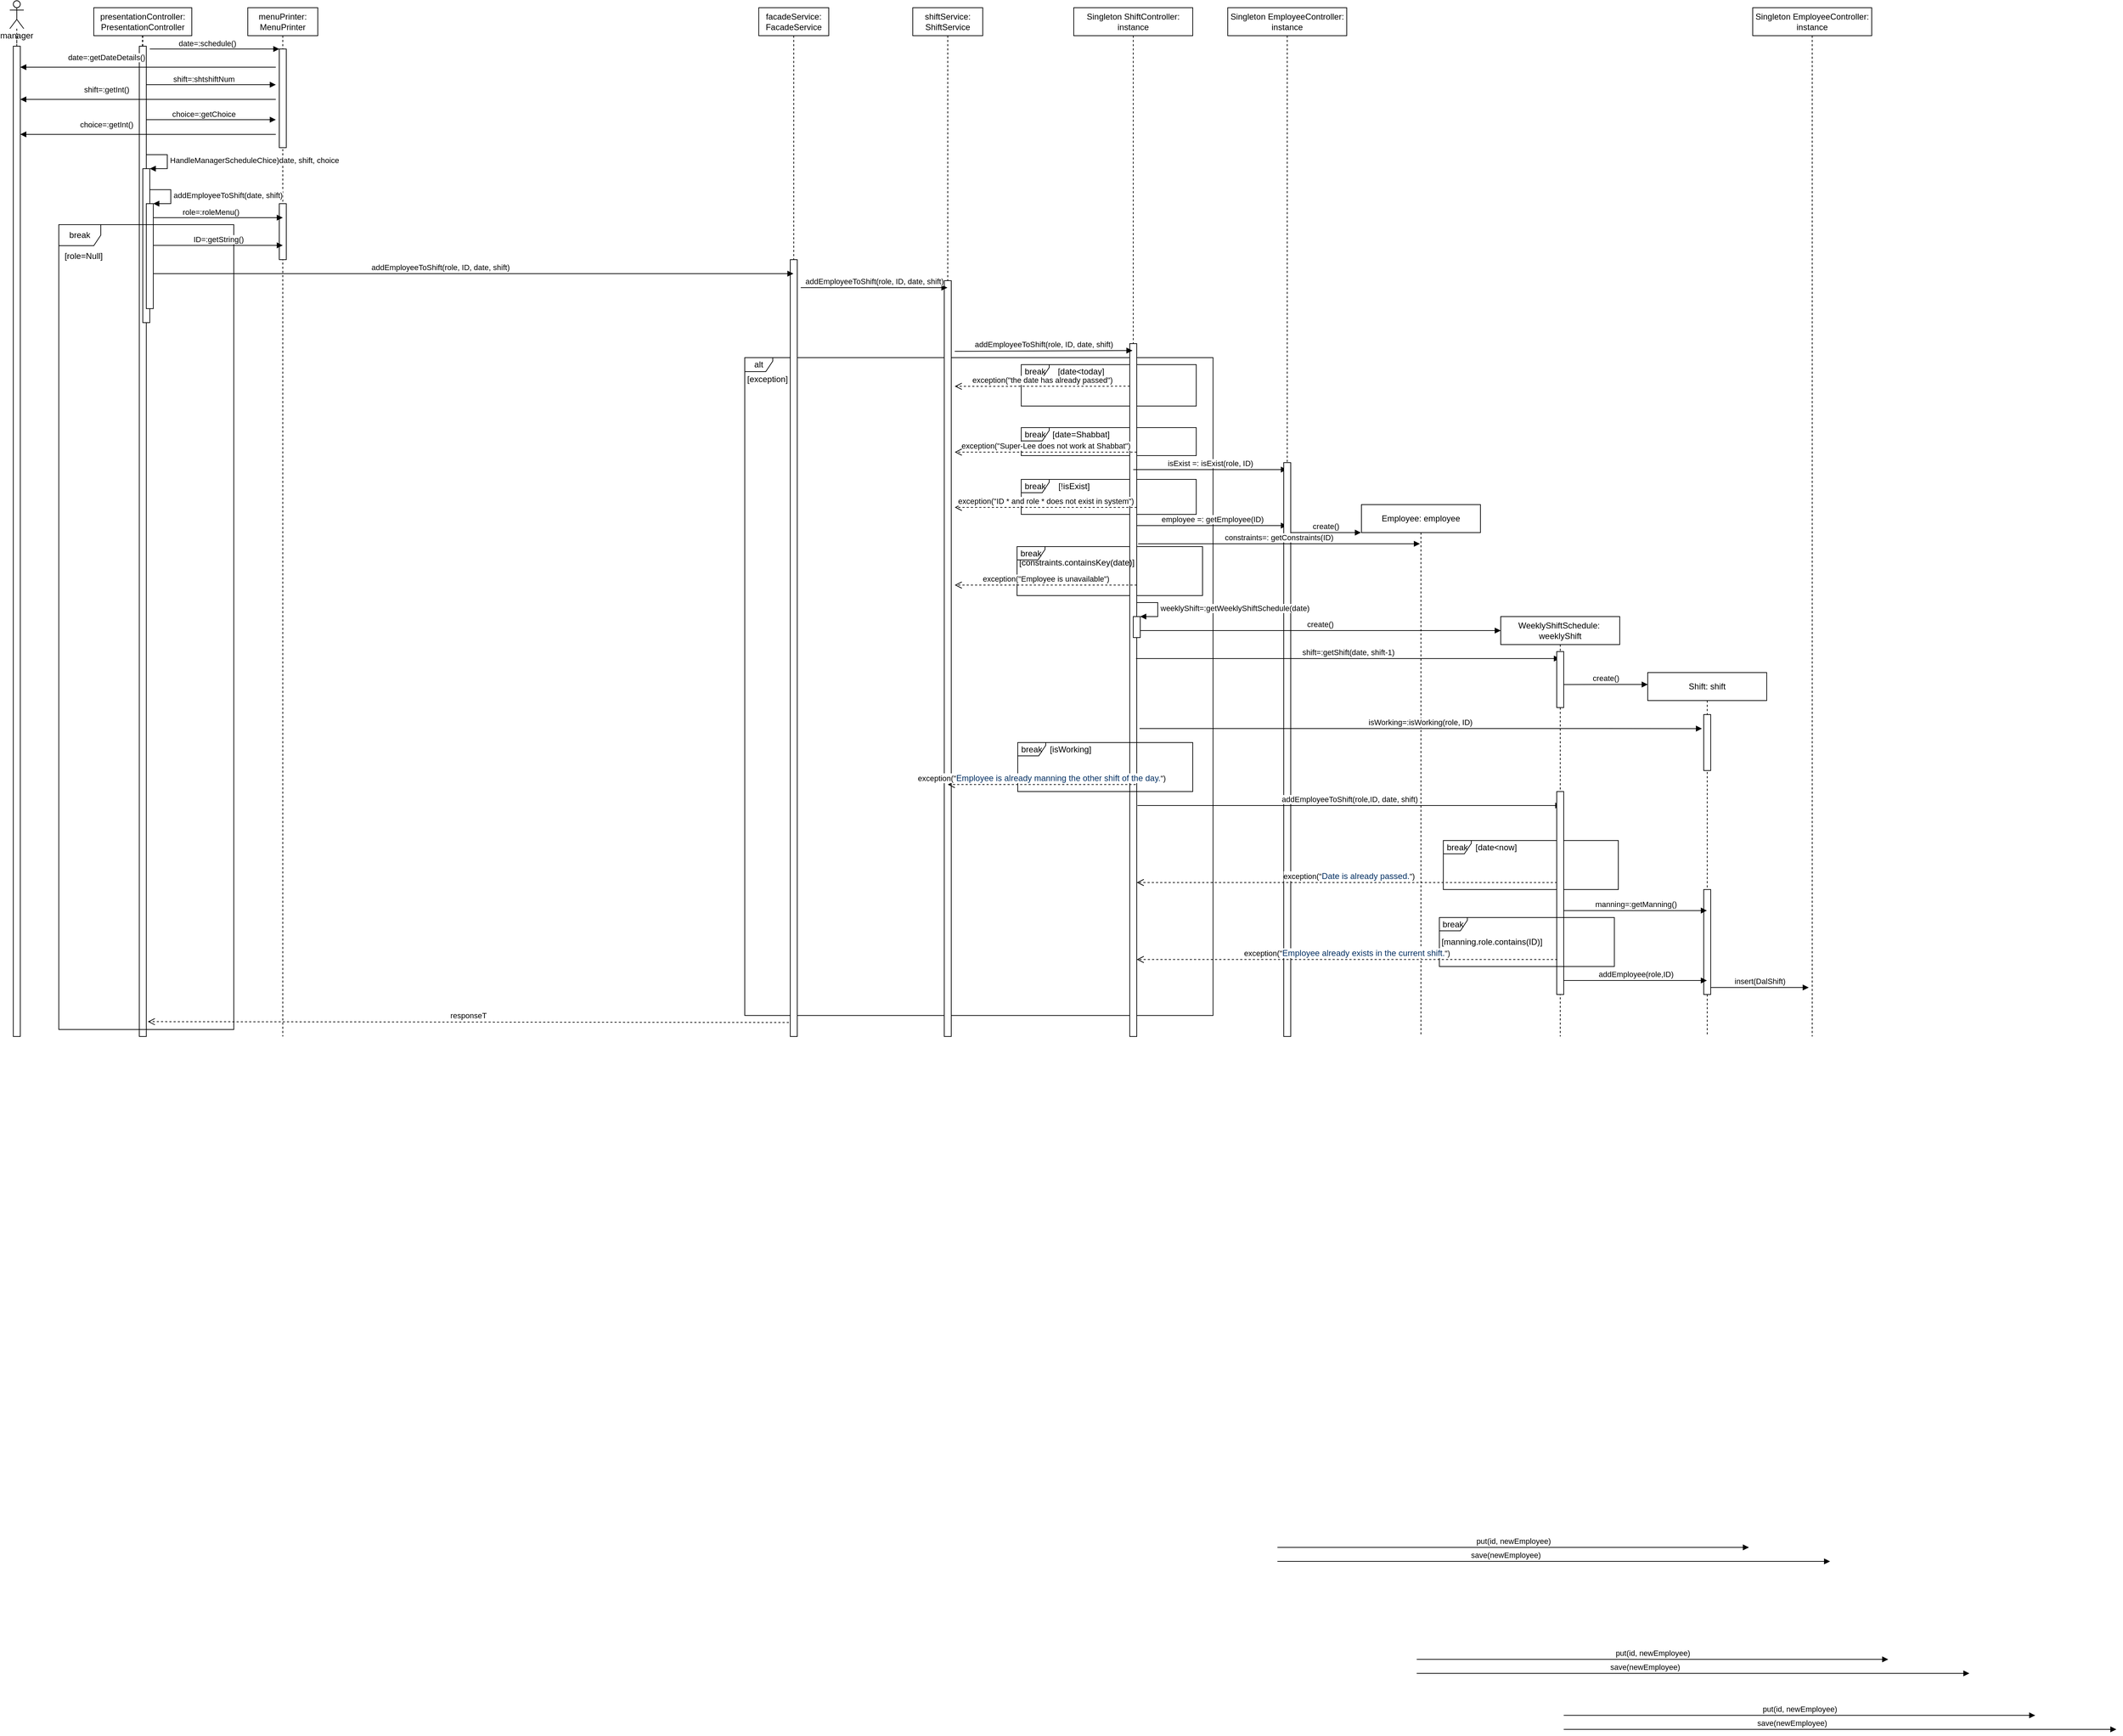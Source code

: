 <mxfile version="14.7.6" type="github"><diagram id="QsEkxKzfpSg2MEQ44GEc" name="Page-1"><mxGraphModel dx="1347" dy="949" grid="1" gridSize="10" guides="1" tooltips="1" connect="1" arrows="1" fold="1" page="0" pageScale="1" pageWidth="850" pageHeight="1100" math="0" shadow="0"><root><mxCell id="0"/><mxCell id="1" parent="0"/><mxCell id="zgLPppWvpR13mUtz7S9A-81" value="alt" style="shape=umlFrame;whiteSpace=wrap;html=1;width=40;height=20;" parent="1" vertex="1"><mxGeometry x="940" y="550" width="669" height="940" as="geometry"/></mxCell><mxCell id="zgLPppWvpR13mUtz7S9A-91" value="break" style="shape=umlFrame;whiteSpace=wrap;html=1;width=40;height=19;" parent="1" vertex="1"><mxGeometry x="1329" y="820" width="265" height="70" as="geometry"/></mxCell><mxCell id="zgLPppWvpR13mUtz7S9A-96" value="break" style="shape=umlFrame;whiteSpace=wrap;html=1;width=40;height=19;" parent="1" vertex="1"><mxGeometry x="1335" y="724" width="250" height="50" as="geometry"/></mxCell><mxCell id="zgLPppWvpR13mUtz7S9A-86" value="break" style="shape=umlFrame;whiteSpace=wrap;html=1;width=40;height=19;" parent="1" vertex="1"><mxGeometry x="1335" y="650" width="250" height="40" as="geometry"/></mxCell><mxCell id="zgLPppWvpR13mUtz7S9A-83" value="break" style="shape=umlFrame;whiteSpace=wrap;html=1;width=40;height=19;" parent="1" vertex="1"><mxGeometry x="1335" y="560" width="250" height="59.21" as="geometry"/></mxCell><mxCell id="zgLPppWvpR13mUtz7S9A-66" value="manager" style="shape=umlLifeline;participant=umlActor;perimeter=lifelinePerimeter;whiteSpace=wrap;html=1;container=1;collapsible=0;recursiveResize=0;verticalAlign=top;spacingTop=36;outlineConnect=0;" parent="1" vertex="1"><mxGeometry x="-110" y="40" width="20" height="800" as="geometry"/></mxCell><mxCell id="zgLPppWvpR13mUtz7S9A-65" value="presentationController:&lt;br&gt;PresentationController" style="shape=umlLifeline;perimeter=lifelinePerimeter;whiteSpace=wrap;html=1;container=1;collapsible=0;recursiveResize=0;outlineConnect=0;" parent="1" vertex="1"><mxGeometry x="10" y="50" width="140" height="790" as="geometry"/></mxCell><mxCell id="zgLPppWvpR13mUtz7S9A-64" value="menuPrinter:&lt;br&gt;MenuPrinter" style="shape=umlLifeline;perimeter=lifelinePerimeter;whiteSpace=wrap;html=1;container=1;collapsible=0;recursiveResize=0;outlineConnect=0;" parent="1" vertex="1"><mxGeometry x="230" y="50" width="100" height="1470" as="geometry"/></mxCell><mxCell id="zgLPppWvpR13mUtz7S9A-3" value="" style="endArrow=none;dashed=1;html=1;entryX=0.5;entryY=1;entryDx=0;entryDy=0;" parent="1" source="zgLPppWvpR13mUtz7S9A-14" edge="1"><mxGeometry width="50" height="50" relative="1" as="geometry"><mxPoint x="-100" y="568.4" as="sourcePoint"/><mxPoint x="-100" y="90" as="targetPoint"/></mxGeometry></mxCell><mxCell id="zgLPppWvpR13mUtz7S9A-10" value="" style="endArrow=none;dashed=1;html=1;entryX=0.5;entryY=1;entryDx=0;entryDy=0;" parent="1" source="zgLPppWvpR13mUtz7S9A-16" edge="1"><mxGeometry width="50" height="50" relative="1" as="geometry"><mxPoint x="79.5" y="568.4" as="sourcePoint"/><mxPoint x="79.5" y="90" as="targetPoint"/></mxGeometry></mxCell><mxCell id="zgLPppWvpR13mUtz7S9A-14" value="" style="html=1;points=[];perimeter=orthogonalPerimeter;" parent="1" vertex="1"><mxGeometry x="-105" y="105" width="10" height="1415" as="geometry"/></mxCell><mxCell id="zgLPppWvpR13mUtz7S9A-16" value="" style="html=1;points=[];perimeter=orthogonalPerimeter;" parent="1" vertex="1"><mxGeometry x="75" y="105" width="10" height="1415" as="geometry"/></mxCell><mxCell id="zgLPppWvpR13mUtz7S9A-22" value="" style="html=1;points=[];perimeter=orthogonalPerimeter;" parent="1" vertex="1"><mxGeometry x="275" y="109" width="10" height="141" as="geometry"/></mxCell><mxCell id="zgLPppWvpR13mUtz7S9A-23" value="" style="html=1;verticalAlign=bottom;endArrow=block;entryX=0;entryY=0;" parent="1" target="zgLPppWvpR13mUtz7S9A-22" edge="1"><mxGeometry relative="1" as="geometry"><mxPoint x="90" y="109" as="sourcePoint"/></mxGeometry></mxCell><mxCell id="Tm_WAI8Zphne7SwSvi-d-1" value="date=:schedule()" style="edgeLabel;html=1;align=center;verticalAlign=middle;resizable=0;points=[];" vertex="1" connectable="0" parent="zgLPppWvpR13mUtz7S9A-23"><mxGeometry x="-0.121" y="8" relative="1" as="geometry"><mxPoint as="offset"/></mxGeometry></mxCell><mxCell id="zgLPppWvpR13mUtz7S9A-29" value="date=:getDateDetails()" style="html=1;verticalAlign=bottom;endArrow=block;entryX=1;entryY=0;" parent="1" edge="1"><mxGeometry x="0.33" y="-5" relative="1" as="geometry"><mxPoint x="270" y="135" as="sourcePoint"/><mxPoint x="-95" y="135" as="targetPoint"/><mxPoint as="offset"/></mxGeometry></mxCell><mxCell id="zgLPppWvpR13mUtz7S9A-67" value="facadeService:&lt;br&gt;FacadeService" style="shape=umlLifeline;perimeter=lifelinePerimeter;whiteSpace=wrap;html=1;container=1;collapsible=0;recursiveResize=0;outlineConnect=0;" parent="1" vertex="1"><mxGeometry x="960" y="50" width="100" height="1470" as="geometry"/></mxCell><mxCell id="zgLPppWvpR13mUtz7S9A-68" value="" style="html=1;points=[];perimeter=orthogonalPerimeter;" parent="zgLPppWvpR13mUtz7S9A-67" vertex="1"><mxGeometry x="45" y="360" width="10" height="1110" as="geometry"/></mxCell><mxCell id="zgLPppWvpR13mUtz7S9A-69" value="addEmployeeToShift(role, ID, date, shift)" style="html=1;verticalAlign=bottom;endArrow=block;" parent="1" target="zgLPppWvpR13mUtz7S9A-67" edge="1"><mxGeometry relative="1" as="geometry"><mxPoint x="180" y="430" as="sourcePoint"/><Array as="points"><mxPoint x="90" y="430"/></Array></mxGeometry></mxCell><mxCell id="zgLPppWvpR13mUtz7S9A-70" value="responseT" style="html=1;verticalAlign=bottom;endArrow=open;dashed=1;endSize=8;entryX=1.218;entryY=0.985;entryDx=0;entryDy=0;entryPerimeter=0;" parent="1" target="zgLPppWvpR13mUtz7S9A-16" edge="1"><mxGeometry relative="1" as="geometry"><mxPoint x="90" y="752" as="targetPoint"/><Array as="points"/><mxPoint x="1003" y="1500" as="sourcePoint"/></mxGeometry></mxCell><mxCell id="zgLPppWvpR13mUtz7S9A-71" value="shiftService:&lt;br&gt;ShiftService" style="shape=umlLifeline;perimeter=lifelinePerimeter;whiteSpace=wrap;html=1;container=1;collapsible=0;recursiveResize=0;outlineConnect=0;" parent="1" vertex="1"><mxGeometry x="1180" y="50" width="100" height="1470" as="geometry"/></mxCell><mxCell id="zgLPppWvpR13mUtz7S9A-75" value="" style="html=1;points=[];perimeter=orthogonalPerimeter;" parent="zgLPppWvpR13mUtz7S9A-71" vertex="1"><mxGeometry x="45" y="390" width="10" height="1080" as="geometry"/></mxCell><mxCell id="zgLPppWvpR13mUtz7S9A-73" value="Singleton ShiftController: instance" style="shape=umlLifeline;perimeter=lifelinePerimeter;whiteSpace=wrap;html=1;container=1;collapsible=0;recursiveResize=0;outlineConnect=0;" parent="1" vertex="1"><mxGeometry x="1410" y="50" width="170" height="1470" as="geometry"/></mxCell><mxCell id="zgLPppWvpR13mUtz7S9A-78" value="" style="html=1;points=[];perimeter=orthogonalPerimeter;" parent="zgLPppWvpR13mUtz7S9A-73" vertex="1"><mxGeometry x="80" y="480" width="10" height="990" as="geometry"/></mxCell><mxCell id="zgLPppWvpR13mUtz7S9A-79" value="addEmployeeToShift(role, ID, date, shift)" style="html=1;verticalAlign=bottom;endArrow=block;entryX=0.383;entryY=0.01;entryDx=0;entryDy=0;entryPerimeter=0;" parent="1" target="zgLPppWvpR13mUtz7S9A-78" edge="1"><mxGeometry relative="1" as="geometry"><mxPoint x="1240" y="541" as="sourcePoint"/></mxGeometry></mxCell><mxCell id="zgLPppWvpR13mUtz7S9A-82" value="[exception]" style="text;html=1;align=center;verticalAlign=middle;resizable=0;points=[];autosize=1;" parent="1" vertex="1"><mxGeometry x="937" y="570.79" width="70" height="20" as="geometry"/></mxCell><mxCell id="zgLPppWvpR13mUtz7S9A-84" value="[date&amp;lt;today]" style="text;html=1;align=center;verticalAlign=middle;resizable=0;points=[];autosize=1;" parent="1" vertex="1"><mxGeometry x="1380" y="560" width="80" height="20" as="geometry"/></mxCell><mxCell id="zgLPppWvpR13mUtz7S9A-87" value="[date=Shabbat]" style="text;html=1;align=center;verticalAlign=middle;resizable=0;points=[];autosize=1;" parent="1" vertex="1"><mxGeometry x="1370" y="650" width="100" height="20" as="geometry"/></mxCell><mxCell id="zgLPppWvpR13mUtz7S9A-88" value="exception(&quot;Super-Lee does not work at Shabbat&quot;)" style="html=1;verticalAlign=bottom;endArrow=open;dashed=1;endSize=8;" parent="1" edge="1"><mxGeometry relative="1" as="geometry"><mxPoint x="1500" y="685" as="sourcePoint"/><mxPoint x="1240" y="685" as="targetPoint"/></mxGeometry></mxCell><mxCell id="zgLPppWvpR13mUtz7S9A-92" value="exception(&quot;Employee is unavailable&quot;)" style="html=1;verticalAlign=bottom;endArrow=open;dashed=1;endSize=8;" parent="1" edge="1"><mxGeometry relative="1" as="geometry"><mxPoint x="1500" y="875" as="sourcePoint"/><mxPoint x="1240" y="875" as="targetPoint"/></mxGeometry></mxCell><mxCell id="zgLPppWvpR13mUtz7S9A-93" value="[constraints.containsKey(date)]" style="text;html=1;align=center;verticalAlign=middle;resizable=0;points=[];autosize=1;" parent="1" vertex="1"><mxGeometry x="1324" y="833" width="180" height="20" as="geometry"/></mxCell><mxCell id="zgLPppWvpR13mUtz7S9A-97" value="[!isExist]" style="text;html=1;align=center;verticalAlign=middle;resizable=0;points=[];autosize=1;" parent="1" vertex="1"><mxGeometry x="1380" y="724" width="60" height="20" as="geometry"/></mxCell><mxCell id="zgLPppWvpR13mUtz7S9A-98" value="exception(&quot;ID * and role * does not exist in system&quot;)" style="html=1;verticalAlign=bottom;endArrow=open;dashed=1;endSize=8;" parent="1" edge="1"><mxGeometry relative="1" as="geometry"><mxPoint x="1500" y="764" as="sourcePoint"/><mxPoint x="1240" y="764" as="targetPoint"/></mxGeometry></mxCell><mxCell id="zgLPppWvpR13mUtz7S9A-107" value="Singleton EmployeeController: instance" style="shape=umlLifeline;perimeter=lifelinePerimeter;whiteSpace=wrap;html=1;container=1;collapsible=0;recursiveResize=0;outlineConnect=0;" parent="1" vertex="1"><mxGeometry x="1630" y="50" width="170" height="1470" as="geometry"/></mxCell><mxCell id="zgLPppWvpR13mUtz7S9A-114" value="isExist =: isExist(role, ID)" style="html=1;verticalAlign=bottom;endArrow=block;" parent="1" source="zgLPppWvpR13mUtz7S9A-73" target="zgLPppWvpR13mUtz7S9A-107" edge="1"><mxGeometry width="80" relative="1" as="geometry"><mxPoint x="1460" y="700" as="sourcePoint"/><mxPoint x="1540" y="700" as="targetPoint"/><Array as="points"><mxPoint x="1600" y="710"/><mxPoint x="1670" y="710"/></Array></mxGeometry></mxCell><mxCell id="zgLPppWvpR13mUtz7S9A-141" value="break" style="shape=umlFrame;whiteSpace=wrap;html=1;width=40;height=19;" parent="1" vertex="1"><mxGeometry x="1330" y="1100" width="250" height="70" as="geometry"/></mxCell><mxCell id="zgLPppWvpR13mUtz7S9A-142" value="exception(&quot;&lt;span style=&quot;color: rgb(3 , 47 , 98) ; font-family: , &amp;#34;consolas&amp;#34; , &amp;#34;liberation mono&amp;#34; , &amp;#34;menlo&amp;#34; , monospace ; font-size: 12px&quot;&gt;Employee is already manning the other shift of the day.&lt;/span&gt;&quot;)" style="html=1;verticalAlign=bottom;endArrow=open;dashed=1;endSize=8;" parent="1" edge="1"><mxGeometry relative="1" as="geometry"><mxPoint x="1498.5" y="1160" as="sourcePoint"/><mxPoint x="1230" y="1160" as="targetPoint"/></mxGeometry></mxCell><mxCell id="zgLPppWvpR13mUtz7S9A-143" value="[isWorking]" style="text;html=1;align=center;verticalAlign=middle;resizable=0;points=[];autosize=1;" parent="1" vertex="1"><mxGeometry x="1370" y="1100" width="70" height="20" as="geometry"/></mxCell><mxCell id="Tm_WAI8Zphne7SwSvi-d-6" value="" style="html=1;points=[];perimeter=orthogonalPerimeter;" vertex="1" parent="1"><mxGeometry x="80" y="280" width="10" height="220" as="geometry"/></mxCell><mxCell id="Tm_WAI8Zphne7SwSvi-d-7" value="HandleManagerScheduleChice)date, shift, choice" style="edgeStyle=orthogonalEdgeStyle;html=1;align=left;spacingLeft=2;endArrow=block;rounded=0;entryX=1;entryY=0;" edge="1" target="Tm_WAI8Zphne7SwSvi-d-6" parent="1"><mxGeometry relative="1" as="geometry"><mxPoint x="85" y="260" as="sourcePoint"/><Array as="points"><mxPoint x="115" y="260"/></Array></mxGeometry></mxCell><mxCell id="Tm_WAI8Zphne7SwSvi-d-8" value="shift=:getInt()" style="html=1;verticalAlign=bottom;endArrow=block;entryX=1;entryY=0;" edge="1" parent="1"><mxGeometry x="0.33" y="-5" relative="1" as="geometry"><mxPoint x="270" y="181" as="sourcePoint"/><mxPoint x="-95" y="181" as="targetPoint"/><mxPoint as="offset"/></mxGeometry></mxCell><mxCell id="Tm_WAI8Zphne7SwSvi-d-9" value="" style="html=1;verticalAlign=bottom;endArrow=block;entryX=0;entryY=0;" edge="1" parent="1"><mxGeometry relative="1" as="geometry"><mxPoint x="85" y="160" as="sourcePoint"/><mxPoint x="270" y="160.0" as="targetPoint"/></mxGeometry></mxCell><mxCell id="Tm_WAI8Zphne7SwSvi-d-10" value="shift=:shtshiftNum" style="edgeLabel;html=1;align=center;verticalAlign=middle;resizable=0;points=[];" vertex="1" connectable="0" parent="Tm_WAI8Zphne7SwSvi-d-9"><mxGeometry x="-0.121" y="8" relative="1" as="geometry"><mxPoint as="offset"/></mxGeometry></mxCell><mxCell id="Tm_WAI8Zphne7SwSvi-d-12" value="choice=:getInt()" style="html=1;verticalAlign=bottom;endArrow=block;entryX=1;entryY=0;" edge="1" parent="1"><mxGeometry x="0.33" y="-5" relative="1" as="geometry"><mxPoint x="270" y="231" as="sourcePoint"/><mxPoint x="-95" y="231" as="targetPoint"/><mxPoint as="offset"/></mxGeometry></mxCell><mxCell id="Tm_WAI8Zphne7SwSvi-d-13" value="" style="html=1;verticalAlign=bottom;endArrow=block;entryX=0;entryY=0;" edge="1" parent="1"><mxGeometry relative="1" as="geometry"><mxPoint x="85" y="210" as="sourcePoint"/><mxPoint x="270" y="210.0" as="targetPoint"/></mxGeometry></mxCell><mxCell id="Tm_WAI8Zphne7SwSvi-d-14" value="choice=:getChoice" style="edgeLabel;html=1;align=center;verticalAlign=middle;resizable=0;points=[];" vertex="1" connectable="0" parent="Tm_WAI8Zphne7SwSvi-d-13"><mxGeometry x="-0.121" y="8" relative="1" as="geometry"><mxPoint as="offset"/></mxGeometry></mxCell><mxCell id="Tm_WAI8Zphne7SwSvi-d-16" value="" style="html=1;points=[];perimeter=orthogonalPerimeter;" vertex="1" parent="1"><mxGeometry x="85" y="330" width="10" height="150" as="geometry"/></mxCell><mxCell id="Tm_WAI8Zphne7SwSvi-d-17" value="addEmployeeToShift(date, shift)" style="edgeStyle=orthogonalEdgeStyle;html=1;align=left;spacingLeft=2;endArrow=block;rounded=0;entryX=1;entryY=0;" edge="1" target="Tm_WAI8Zphne7SwSvi-d-16" parent="1"><mxGeometry relative="1" as="geometry"><mxPoint x="90" y="310" as="sourcePoint"/><Array as="points"><mxPoint x="120" y="310"/></Array></mxGeometry></mxCell><mxCell id="Tm_WAI8Zphne7SwSvi-d-18" value="" style="html=1;points=[];perimeter=orthogonalPerimeter;" vertex="1" parent="1"><mxGeometry x="275" y="330" width="10" height="80" as="geometry"/></mxCell><mxCell id="Tm_WAI8Zphne7SwSvi-d-19" value="ro" style="html=1;verticalAlign=bottom;endArrow=block;" edge="1" parent="1"><mxGeometry relative="1" as="geometry"><mxPoint x="95" y="350" as="sourcePoint"/><mxPoint x="280" y="350" as="targetPoint"/></mxGeometry></mxCell><mxCell id="Tm_WAI8Zphne7SwSvi-d-20" value="role=:roleMenu()" style="edgeLabel;html=1;align=center;verticalAlign=middle;resizable=0;points=[];" vertex="1" connectable="0" parent="Tm_WAI8Zphne7SwSvi-d-19"><mxGeometry x="-0.121" y="8" relative="1" as="geometry"><mxPoint as="offset"/></mxGeometry></mxCell><mxCell id="Tm_WAI8Zphne7SwSvi-d-21" value="break" style="shape=umlFrame;whiteSpace=wrap;html=1;" vertex="1" parent="1"><mxGeometry x="-40" y="360" width="250" height="1150" as="geometry"/></mxCell><mxCell id="Tm_WAI8Zphne7SwSvi-d-22" value="[role=Null]" style="text;html=1;align=center;verticalAlign=middle;resizable=0;points=[];autosize=1;strokeColor=none;" vertex="1" parent="1"><mxGeometry x="-40" y="395" width="70" height="20" as="geometry"/></mxCell><mxCell id="Tm_WAI8Zphne7SwSvi-d-23" value="ID=:getString()" style="html=1;verticalAlign=bottom;endArrow=block;" edge="1" parent="1"><mxGeometry relative="1" as="geometry"><mxPoint x="95" y="389.58" as="sourcePoint"/><mxPoint x="280" y="389.58" as="targetPoint"/></mxGeometry></mxCell><mxCell id="Tm_WAI8Zphne7SwSvi-d-25" value="addEmployeeToShift(role, ID, date, shift)" style="html=1;verticalAlign=bottom;endArrow=block;" edge="1" parent="1" target="zgLPppWvpR13mUtz7S9A-71"><mxGeometry relative="1" as="geometry"><mxPoint x="1020" y="450" as="sourcePoint"/><mxPoint x="1176.97" y="450" as="targetPoint"/><Array as="points"/></mxGeometry></mxCell><mxCell id="Tm_WAI8Zphne7SwSvi-d-26" value="exception(&quot;the date has already passed&quot;)" style="html=1;verticalAlign=bottom;endArrow=open;dashed=1;endSize=8;" edge="1" parent="1"><mxGeometry relative="1" as="geometry"><mxPoint x="1490" y="590.79" as="sourcePoint"/><mxPoint x="1240" y="591" as="targetPoint"/></mxGeometry></mxCell><mxCell id="Tm_WAI8Zphne7SwSvi-d-28" value="employee =: getEmployee(ID)" style="html=1;verticalAlign=bottom;endArrow=block;" edge="1" parent="1" target="zgLPppWvpR13mUtz7S9A-107"><mxGeometry width="80" relative="1" as="geometry"><mxPoint x="1500" y="790" as="sourcePoint"/><mxPoint x="1724.5" y="720" as="targetPoint"/><Array as="points"><mxPoint x="1610" y="790"/><mxPoint x="1690" y="790"/></Array></mxGeometry></mxCell><mxCell id="Tm_WAI8Zphne7SwSvi-d-30" value="Employee: employee" style="shape=umlLifeline;perimeter=lifelinePerimeter;whiteSpace=wrap;html=1;container=1;collapsible=0;recursiveResize=0;outlineConnect=0;" vertex="1" parent="1"><mxGeometry x="1821" y="760" width="170" height="760" as="geometry"/></mxCell><mxCell id="Tm_WAI8Zphne7SwSvi-d-31" value="put(id, newEmployee)" style="html=1;verticalAlign=bottom;endArrow=block;" edge="1" parent="Tm_WAI8Zphne7SwSvi-d-30"><mxGeometry width="80" relative="1" as="geometry"><mxPoint x="-120.0" y="1490" as="sourcePoint"/><mxPoint x="553.553" y="1490" as="targetPoint"/></mxGeometry></mxCell><mxCell id="Tm_WAI8Zphne7SwSvi-d-32" value="save(newEmployee)" style="html=1;verticalAlign=bottom;endArrow=block;" edge="1" parent="Tm_WAI8Zphne7SwSvi-d-30"><mxGeometry x="-0.175" width="80" relative="1" as="geometry"><mxPoint x="-120.0" y="1510" as="sourcePoint"/><mxPoint x="669.5" y="1510" as="targetPoint"/><mxPoint as="offset"/></mxGeometry></mxCell><mxCell id="Tm_WAI8Zphne7SwSvi-d-37" value="WeeklyShiftSchedule:&amp;nbsp;&lt;br&gt;weeklyShift" style="shape=umlLifeline;perimeter=lifelinePerimeter;whiteSpace=wrap;html=1;container=1;collapsible=0;recursiveResize=0;outlineConnect=0;" vertex="1" parent="1"><mxGeometry x="2020" y="920" width="170" height="600" as="geometry"/></mxCell><mxCell id="Tm_WAI8Zphne7SwSvi-d-38" value="put(id, newEmployee)" style="html=1;verticalAlign=bottom;endArrow=block;" edge="1" parent="Tm_WAI8Zphne7SwSvi-d-37"><mxGeometry width="80" relative="1" as="geometry"><mxPoint x="-120.0" y="1490" as="sourcePoint"/><mxPoint x="553.553" y="1490" as="targetPoint"/></mxGeometry></mxCell><mxCell id="Tm_WAI8Zphne7SwSvi-d-39" value="save(newEmployee)" style="html=1;verticalAlign=bottom;endArrow=block;" edge="1" parent="Tm_WAI8Zphne7SwSvi-d-37"><mxGeometry x="-0.175" width="80" relative="1" as="geometry"><mxPoint x="-120.0" y="1510" as="sourcePoint"/><mxPoint x="669.5" y="1510" as="targetPoint"/><mxPoint as="offset"/></mxGeometry></mxCell><mxCell id="Tm_WAI8Zphne7SwSvi-d-40" value="" style="html=1;points=[];perimeter=orthogonalPerimeter;" vertex="1" parent="1"><mxGeometry x="1495" y="920" width="10" height="30" as="geometry"/></mxCell><mxCell id="Tm_WAI8Zphne7SwSvi-d-42" value="" style="html=1;points=[];perimeter=orthogonalPerimeter;" vertex="1" parent="1"><mxGeometry x="1710" y="700" width="10" height="820" as="geometry"/></mxCell><mxCell id="Tm_WAI8Zphne7SwSvi-d-29" value="constraints=: getConstraints(ID)" style="html=1;verticalAlign=bottom;endArrow=block;" edge="1" parent="1"><mxGeometry width="80" relative="1" as="geometry"><mxPoint x="1501.997" y="816" as="sourcePoint"/><mxPoint x="1904.5" y="816" as="targetPoint"/><Array as="points"><mxPoint x="1617.33" y="816"/><mxPoint x="1697.33" y="816"/></Array></mxGeometry></mxCell><mxCell id="Tm_WAI8Zphne7SwSvi-d-41" value="weeklyShift=:getWeeklyShiftSchedule(date)" style="edgeStyle=orthogonalEdgeStyle;html=1;align=left;spacingLeft=2;endArrow=block;rounded=0;entryX=1;entryY=0;" edge="1" target="Tm_WAI8Zphne7SwSvi-d-40" parent="1"><mxGeometry relative="1" as="geometry"><mxPoint x="1500" y="900" as="sourcePoint"/><Array as="points"><mxPoint x="1530" y="900"/></Array></mxGeometry></mxCell><mxCell id="Tm_WAI8Zphne7SwSvi-d-43" value="create()" style="html=1;verticalAlign=bottom;endArrow=block;" edge="1" parent="1"><mxGeometry width="80" relative="1" as="geometry"><mxPoint x="1504.997" y="940" as="sourcePoint"/><mxPoint x="2020" y="940" as="targetPoint"/><Array as="points"><mxPoint x="1620.33" y="940"/><mxPoint x="1700.33" y="940"/></Array></mxGeometry></mxCell><mxCell id="Tm_WAI8Zphne7SwSvi-d-44" value="create()" style="html=1;verticalAlign=bottom;endArrow=block;" edge="1" parent="1"><mxGeometry width="80" relative="1" as="geometry"><mxPoint x="1720" y="800" as="sourcePoint"/><mxPoint x="1820.25" y="800" as="targetPoint"/><Array as="points"/></mxGeometry></mxCell><mxCell id="Tm_WAI8Zphne7SwSvi-d-45" value="shift=:getShift(date, shift-1)" style="html=1;verticalAlign=bottom;endArrow=block;" edge="1" parent="1" target="Tm_WAI8Zphne7SwSvi-d-37"><mxGeometry width="80" relative="1" as="geometry"><mxPoint x="1498.997" y="980" as="sourcePoint"/><mxPoint x="2014" y="980" as="targetPoint"/><Array as="points"><mxPoint x="1614.33" y="980"/><mxPoint x="1694.33" y="980"/></Array></mxGeometry></mxCell><mxCell id="Tm_WAI8Zphne7SwSvi-d-46" value="" style="html=1;points=[];perimeter=orthogonalPerimeter;" vertex="1" parent="1"><mxGeometry x="2100" y="970" width="10" height="80" as="geometry"/></mxCell><mxCell id="Tm_WAI8Zphne7SwSvi-d-47" value="Shift:&amp;nbsp;shift" style="shape=umlLifeline;perimeter=lifelinePerimeter;whiteSpace=wrap;html=1;container=1;collapsible=0;recursiveResize=0;outlineConnect=0;" vertex="1" parent="1"><mxGeometry x="2230" y="1000" width="170" height="520" as="geometry"/></mxCell><mxCell id="Tm_WAI8Zphne7SwSvi-d-48" value="put(id, newEmployee)" style="html=1;verticalAlign=bottom;endArrow=block;" edge="1" parent="Tm_WAI8Zphne7SwSvi-d-47"><mxGeometry width="80" relative="1" as="geometry"><mxPoint x="-120.0" y="1490" as="sourcePoint"/><mxPoint x="553.553" y="1490" as="targetPoint"/></mxGeometry></mxCell><mxCell id="Tm_WAI8Zphne7SwSvi-d-49" value="save(newEmployee)" style="html=1;verticalAlign=bottom;endArrow=block;" edge="1" parent="Tm_WAI8Zphne7SwSvi-d-47"><mxGeometry x="-0.175" width="80" relative="1" as="geometry"><mxPoint x="-120.0" y="1510" as="sourcePoint"/><mxPoint x="669.5" y="1510" as="targetPoint"/><mxPoint as="offset"/></mxGeometry></mxCell><mxCell id="Tm_WAI8Zphne7SwSvi-d-50" value="create()" style="html=1;verticalAlign=bottom;endArrow=block;" edge="1" parent="1"><mxGeometry width="80" relative="1" as="geometry"><mxPoint x="2110" y="1017.08" as="sourcePoint"/><mxPoint x="2230" y="1017" as="targetPoint"/><Array as="points"/></mxGeometry></mxCell><mxCell id="Tm_WAI8Zphne7SwSvi-d-51" value="" style="html=1;points=[];perimeter=orthogonalPerimeter;" vertex="1" parent="1"><mxGeometry x="2310" y="1060" width="10" height="80" as="geometry"/></mxCell><mxCell id="Tm_WAI8Zphne7SwSvi-d-52" value="isWorking=:isWorking(role, ID)" style="html=1;verticalAlign=bottom;endArrow=block;entryX=-0.254;entryY=0.251;entryDx=0;entryDy=0;entryPerimeter=0;" edge="1" parent="1" target="Tm_WAI8Zphne7SwSvi-d-51"><mxGeometry width="80" relative="1" as="geometry"><mxPoint x="1503.997" y="1080" as="sourcePoint"/><mxPoint x="2109.5" y="1080" as="targetPoint"/><Array as="points"><mxPoint x="1619.33" y="1080"/><mxPoint x="1699.33" y="1080"/></Array></mxGeometry></mxCell><mxCell id="Tm_WAI8Zphne7SwSvi-d-53" value="addEmployeeToShift(role,ID, date, shift)" style="html=1;verticalAlign=bottom;endArrow=block;" edge="1" parent="1"><mxGeometry width="80" relative="1" as="geometry"><mxPoint x="1500.997" y="1190" as="sourcePoint"/><mxPoint x="2106.5" y="1190" as="targetPoint"/><Array as="points"><mxPoint x="1616.33" y="1190"/><mxPoint x="1696.33" y="1190"/></Array></mxGeometry></mxCell><mxCell id="Tm_WAI8Zphne7SwSvi-d-54" value="break" style="shape=umlFrame;whiteSpace=wrap;html=1;width=40;height=19;" vertex="1" parent="1"><mxGeometry x="1938" y="1240" width="250" height="70" as="geometry"/></mxCell><mxCell id="Tm_WAI8Zphne7SwSvi-d-55" value="exception(&quot;&lt;span style=&quot;color: rgb(3 , 47 , 98) ; font-family: , &amp;#34;consolas&amp;#34; , &amp;#34;liberation mono&amp;#34; , &amp;#34;menlo&amp;#34; , monospace ; font-size: 12px&quot;&gt;Date is already passed&lt;/span&gt;&lt;span style=&quot;color: rgb(3 , 47 , 98) ; font-family: , &amp;#34;consolas&amp;#34; , &amp;#34;liberation mono&amp;#34; , &amp;#34;menlo&amp;#34; , monospace ; font-size: 12px&quot;&gt;.&lt;/span&gt;&quot;)" style="html=1;verticalAlign=bottom;endArrow=open;dashed=1;endSize=8;" edge="1" parent="1"><mxGeometry relative="1" as="geometry"><mxPoint x="2106.5" y="1300" as="sourcePoint"/><mxPoint x="1500" y="1300" as="targetPoint"/></mxGeometry></mxCell><mxCell id="Tm_WAI8Zphne7SwSvi-d-56" value="[date&amp;lt;now]" style="text;html=1;align=center;verticalAlign=middle;resizable=0;points=[];autosize=1;" vertex="1" parent="1"><mxGeometry x="1978" y="1240" width="70" height="20" as="geometry"/></mxCell><mxCell id="Tm_WAI8Zphne7SwSvi-d-57" value="" style="html=1;points=[];perimeter=orthogonalPerimeter;" vertex="1" parent="1"><mxGeometry x="2100" y="1170" width="10" height="290" as="geometry"/></mxCell><mxCell id="Tm_WAI8Zphne7SwSvi-d-58" value="" style="html=1;points=[];perimeter=orthogonalPerimeter;" vertex="1" parent="1"><mxGeometry x="2310" y="1310" width="10" height="150" as="geometry"/></mxCell><mxCell id="Tm_WAI8Zphne7SwSvi-d-59" value="manning=:getManning()" style="html=1;verticalAlign=bottom;endArrow=block;" edge="1" parent="1" target="Tm_WAI8Zphne7SwSvi-d-47"><mxGeometry width="80" relative="1" as="geometry"><mxPoint x="2110" y="1340.08" as="sourcePoint"/><mxPoint x="2230" y="1340" as="targetPoint"/><Array as="points"/></mxGeometry></mxCell><mxCell id="Tm_WAI8Zphne7SwSvi-d-60" value="break" style="shape=umlFrame;whiteSpace=wrap;html=1;width=40;height=19;" vertex="1" parent="1"><mxGeometry x="1932.33" y="1350" width="250" height="70" as="geometry"/></mxCell><mxCell id="Tm_WAI8Zphne7SwSvi-d-61" value="exception(&quot;&lt;span style=&quot;color: rgb(3 , 47 , 98) ; font-family: , &amp;#34;consolas&amp;#34; , &amp;#34;liberation mono&amp;#34; , &amp;#34;menlo&amp;#34; , monospace ; font-size: 12px&quot;&gt;Employee already exists in the current shift&lt;/span&gt;&lt;span style=&quot;color: rgb(3 , 47 , 98) ; font-family: , &amp;#34;consolas&amp;#34; , &amp;#34;liberation mono&amp;#34; , &amp;#34;menlo&amp;#34; , monospace ; font-size: 12px&quot;&gt;.&lt;/span&gt;&quot;)" style="html=1;verticalAlign=bottom;endArrow=open;dashed=1;endSize=8;" edge="1" parent="1"><mxGeometry relative="1" as="geometry"><mxPoint x="2100.83" y="1410" as="sourcePoint"/><mxPoint x="1500" y="1410" as="targetPoint"/></mxGeometry></mxCell><mxCell id="Tm_WAI8Zphne7SwSvi-d-62" value="[manning.role.contains(ID)]" style="text;html=1;align=center;verticalAlign=middle;resizable=0;points=[];autosize=1;" vertex="1" parent="1"><mxGeometry x="1927.33" y="1375" width="160" height="20" as="geometry"/></mxCell><mxCell id="Tm_WAI8Zphne7SwSvi-d-63" value="addEmployee(role,ID)" style="html=1;verticalAlign=bottom;endArrow=block;" edge="1" parent="1"><mxGeometry width="80" relative="1" as="geometry"><mxPoint x="2110" y="1440" as="sourcePoint"/><mxPoint x="2314.5" y="1440" as="targetPoint"/><Array as="points"/></mxGeometry></mxCell><mxCell id="Tm_WAI8Zphne7SwSvi-d-64" value="Singleton EmployeeController: instance" style="shape=umlLifeline;perimeter=lifelinePerimeter;whiteSpace=wrap;html=1;container=1;collapsible=0;recursiveResize=0;outlineConnect=0;" vertex="1" parent="1"><mxGeometry x="2380" y="50" width="170" height="1470" as="geometry"/></mxCell><mxCell id="Tm_WAI8Zphne7SwSvi-d-65" value="insert(DalShift)" style="html=1;verticalAlign=bottom;endArrow=block;" edge="1" parent="1"><mxGeometry width="80" relative="1" as="geometry"><mxPoint x="2320" y="1450" as="sourcePoint"/><mxPoint x="2460" y="1450" as="targetPoint"/><Array as="points"/></mxGeometry></mxCell></root></mxGraphModel></diagram></mxfile>